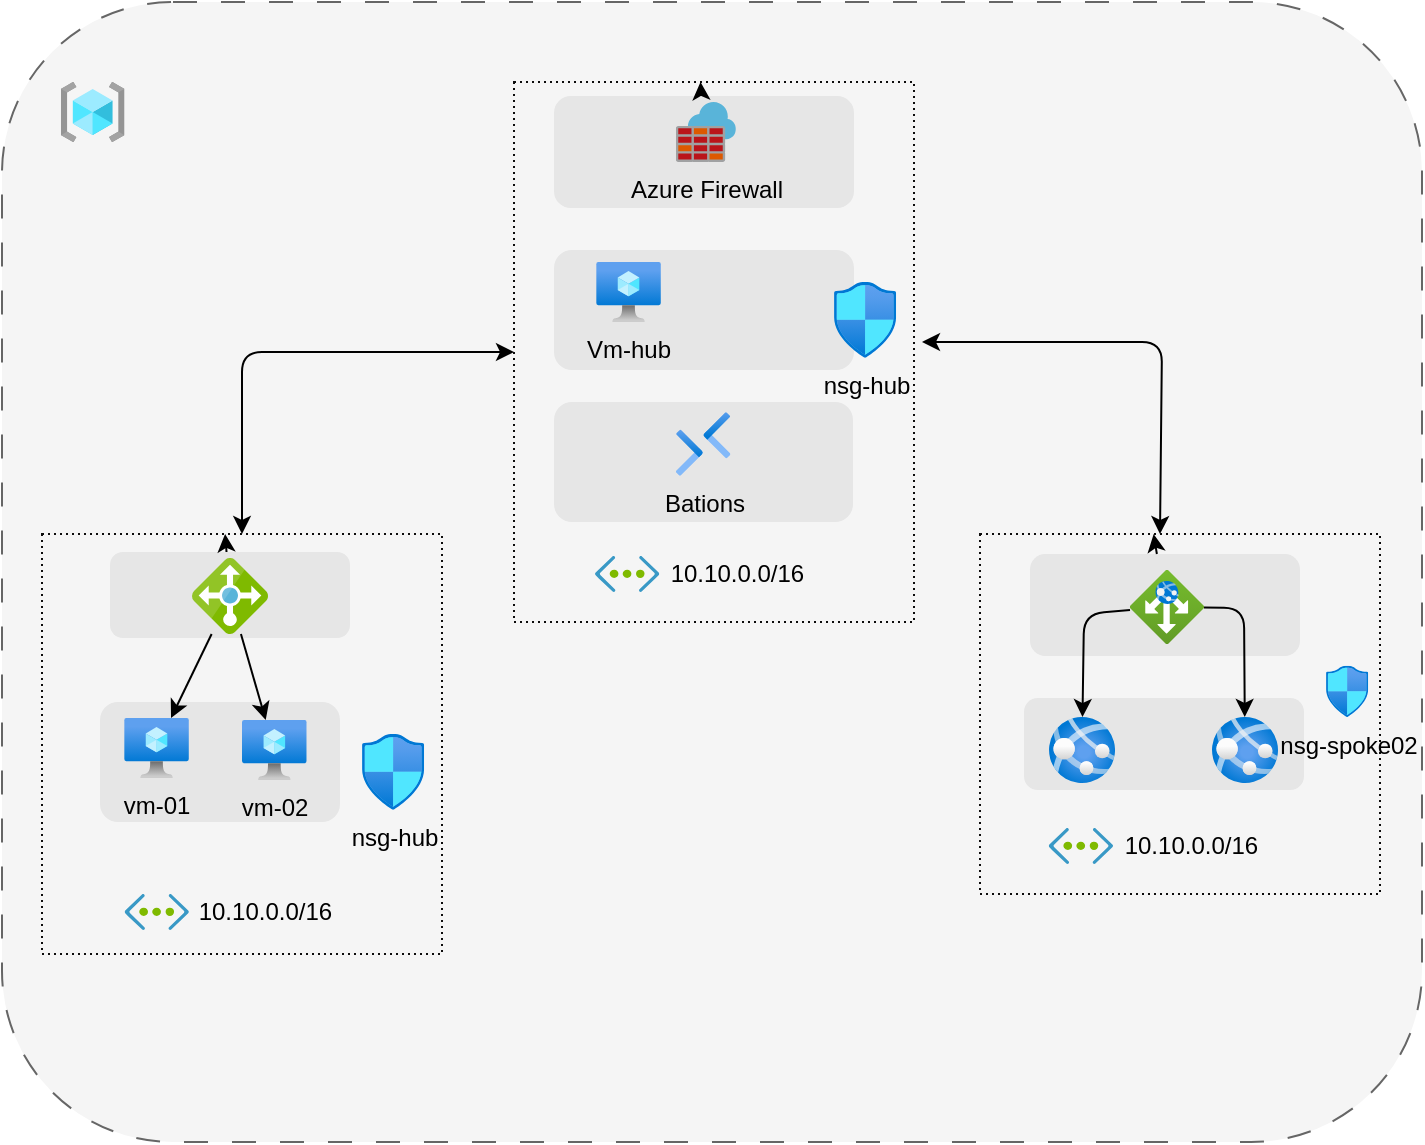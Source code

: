 <mxfile>
    <diagram id="tgDNibTG5m74yoMAJOJy" name="Page-1">
        <mxGraphModel dx="913" dy="635" grid="1" gridSize="10" guides="1" tooltips="1" connect="1" arrows="1" fold="1" page="1" pageScale="1" pageWidth="827" pageHeight="1169" math="0" shadow="0">
            <root>
                <mxCell id="0"/>
                <mxCell id="1" parent="0"/>
                <mxCell id="2" value="" style="rounded=1;whiteSpace=wrap;html=1;fillColor=#f5f5f5;fontColor=#333333;strokeColor=#666666;dashed=1;dashPattern=12 12;" vertex="1" parent="1">
                    <mxGeometry x="60" y="50" width="710" height="570" as="geometry"/>
                </mxCell>
                <mxCell id="47" style="edgeStyle=none;html=1;entryX=0.45;entryY=0;entryDx=0;entryDy=0;entryPerimeter=0;strokeColor=#000000;fontColor=#000000;startArrow=classic;startFill=1;" edge="1" parent="1" target="16">
                    <mxGeometry relative="1" as="geometry">
                        <mxPoint x="520" y="220" as="sourcePoint"/>
                        <Array as="points">
                            <mxPoint x="640" y="220"/>
                        </Array>
                    </mxGeometry>
                </mxCell>
                <mxCell id="6" value="" style="rounded=0;whiteSpace=wrap;html=1;fillColor=none;strokeColor=#0d0c0c;dashed=1;dashPattern=1 2;fontColor=#000000;" vertex="1" parent="1">
                    <mxGeometry x="316" y="90" width="200" height="270" as="geometry"/>
                </mxCell>
                <mxCell id="14" value="" style="rounded=1;whiteSpace=wrap;html=1;dashed=1;dashPattern=12 12;labelBackgroundColor=none;strokeColor=none;fillColor=#E6E6E6;gradientColor=none;" vertex="1" parent="1">
                    <mxGeometry x="336" y="250" width="149.51" height="60" as="geometry"/>
                </mxCell>
                <mxCell id="13" value="" style="rounded=1;whiteSpace=wrap;html=1;dashed=1;dashPattern=12 12;labelBackgroundColor=none;strokeColor=none;fillColor=#E6E6E6;gradientColor=none;" vertex="1" parent="1">
                    <mxGeometry x="336" y="174" width="150" height="60" as="geometry"/>
                </mxCell>
                <mxCell id="11" value="" style="rounded=1;whiteSpace=wrap;html=1;dashed=1;dashPattern=12 12;labelBackgroundColor=none;strokeColor=none;fillColor=#E6E6E6;gradientColor=none;" vertex="1" parent="1">
                    <mxGeometry x="336" y="97" width="150" height="56" as="geometry"/>
                </mxCell>
                <mxCell id="12" style="edgeStyle=none;html=1;fontColor=#000000;" edge="1" parent="1" source="11" target="6">
                    <mxGeometry relative="1" as="geometry"/>
                </mxCell>
                <mxCell id="3" value="" style="aspect=fixed;html=1;points=[];align=center;image;fontSize=12;image=img/lib/azure2/general/Resource_Groups.svg;" vertex="1" parent="1">
                    <mxGeometry x="89.41" y="90" width="31.88" height="30" as="geometry"/>
                </mxCell>
                <mxCell id="5" value="&amp;nbsp;10.10.0.0/16" style="sketch=0;aspect=fixed;html=1;points=[];align=left;image;fontSize=12;image=img/lib/mscae/Virtual_Network.svg;fontColor=#000000;labelBackgroundColor=none;labelPosition=right;verticalLabelPosition=middle;verticalAlign=middle;" vertex="1" parent="1">
                    <mxGeometry x="356.51" y="327" width="32.15" height="18" as="geometry"/>
                </mxCell>
                <mxCell id="8" value="Vm-hub" style="aspect=fixed;html=1;points=[];align=center;image;fontSize=12;image=img/lib/azure2/compute/Virtual_Machine.svg;dashed=1;dashPattern=12 12;strokeColor=#0d0c0c;fillColor=none;labelBackgroundColor=none;fontColor=#000000;" vertex="1" parent="1">
                    <mxGeometry x="357.09" y="180" width="32.35" height="30" as="geometry"/>
                </mxCell>
                <mxCell id="9" value="Azure Firewall" style="sketch=0;aspect=fixed;html=1;points=[];align=center;image;fontSize=12;image=img/lib/mscae/Azure_Firewall.svg;dashed=1;dashPattern=12 12;strokeColor=#0d0c0c;fillColor=none;labelBackgroundColor=none;fontColor=#000000;" vertex="1" parent="1">
                    <mxGeometry x="396.93" y="100" width="30" height="30" as="geometry"/>
                </mxCell>
                <mxCell id="10" value="Bations" style="aspect=fixed;html=1;points=[];align=center;image;fontSize=12;image=img/lib/azure2/networking/Bastions.svg;dashed=1;dashPattern=12 12;labelBackgroundColor=none;strokeColor=#0d0c0c;fontColor=#000000;fillColor=none;" vertex="1" parent="1">
                    <mxGeometry x="396.93" y="255" width="27.29" height="32" as="geometry"/>
                </mxCell>
                <mxCell id="15" value="nsg-hub" style="aspect=fixed;html=1;points=[];align=center;image;fontSize=12;image=img/lib/azure2/networking/Network_Security_Groups.svg;dashed=1;dashPattern=12 12;labelBackgroundColor=none;strokeColor=#0d0c0c;fontColor=#000000;fillColor=#E6E6E6;gradientColor=none;" vertex="1" parent="1">
                    <mxGeometry x="475.96" y="190" width="31.18" height="37.86" as="geometry"/>
                </mxCell>
                <mxCell id="16" value="" style="rounded=0;whiteSpace=wrap;html=1;fillColor=none;strokeColor=#0d0c0c;dashed=1;dashPattern=1 2;fontColor=#000000;" vertex="1" parent="1">
                    <mxGeometry x="549" y="316" width="200" height="180" as="geometry"/>
                </mxCell>
                <mxCell id="18" value="" style="rounded=1;whiteSpace=wrap;html=1;dashed=1;dashPattern=12 12;labelBackgroundColor=none;strokeColor=none;fillColor=#E6E6E6;gradientColor=none;" vertex="1" parent="1">
                    <mxGeometry x="571" y="398" width="140" height="46" as="geometry"/>
                </mxCell>
                <mxCell id="19" value="" style="rounded=1;whiteSpace=wrap;html=1;dashed=1;dashPattern=12 12;labelBackgroundColor=none;strokeColor=none;fillColor=#E6E6E6;gradientColor=none;" vertex="1" parent="1">
                    <mxGeometry x="574" y="326" width="135" height="51" as="geometry"/>
                </mxCell>
                <mxCell id="20" style="edgeStyle=none;html=1;fontColor=#000000;" edge="1" parent="1" source="19">
                    <mxGeometry relative="1" as="geometry">
                        <mxPoint x="635.832" y="316" as="targetPoint"/>
                    </mxGeometry>
                </mxCell>
                <mxCell id="21" value="&amp;nbsp;10.10.0.0/16" style="sketch=0;aspect=fixed;html=1;points=[];align=left;image;fontSize=12;image=img/lib/mscae/Virtual_Network.svg;fontColor=#000000;labelBackgroundColor=none;labelPosition=right;verticalLabelPosition=middle;verticalAlign=middle;" vertex="1" parent="1">
                    <mxGeometry x="583.36" y="463" width="32.15" height="18" as="geometry"/>
                </mxCell>
                <mxCell id="25" value="nsg-spoke02" style="aspect=fixed;html=1;points=[];align=center;image;fontSize=12;image=img/lib/azure2/networking/Network_Security_Groups.svg;dashed=1;dashPattern=12 12;labelBackgroundColor=none;strokeColor=#0d0c0c;fontColor=#000000;fillColor=#E6E6E6;gradientColor=none;" vertex="1" parent="1">
                    <mxGeometry x="722" y="381.83" width="21.14" height="25.67" as="geometry"/>
                </mxCell>
                <mxCell id="46" style="edgeStyle=none;html=1;entryX=0;entryY=0.5;entryDx=0;entryDy=0;strokeColor=#000000;fontColor=#000000;startArrow=classic;startFill=1;" edge="1" parent="1" source="26" target="6">
                    <mxGeometry relative="1" as="geometry">
                        <Array as="points">
                            <mxPoint x="180" y="225"/>
                        </Array>
                    </mxGeometry>
                </mxCell>
                <mxCell id="26" value="" style="rounded=0;whiteSpace=wrap;html=1;fillColor=none;strokeColor=#0d0c0c;dashed=1;dashPattern=1 2;fontColor=#000000;" vertex="1" parent="1">
                    <mxGeometry x="80" y="316" width="200" height="210" as="geometry"/>
                </mxCell>
                <mxCell id="28" value="" style="rounded=1;whiteSpace=wrap;html=1;dashed=1;dashPattern=12 12;labelBackgroundColor=none;strokeColor=none;fillColor=#E6E6E6;gradientColor=none;" vertex="1" parent="1">
                    <mxGeometry x="109" y="400" width="120" height="60" as="geometry"/>
                </mxCell>
                <mxCell id="29" value="" style="rounded=1;whiteSpace=wrap;html=1;dashed=1;dashPattern=12 12;labelBackgroundColor=none;strokeColor=none;fillColor=#E6E6E6;gradientColor=none;" vertex="1" parent="1">
                    <mxGeometry x="114" y="325" width="120" height="43" as="geometry"/>
                </mxCell>
                <mxCell id="30" style="edgeStyle=none;html=1;fontColor=#000000;" edge="1" parent="1" source="29" target="26">
                    <mxGeometry relative="1" as="geometry"/>
                </mxCell>
                <mxCell id="31" value="&amp;nbsp;10.10.0.0/16" style="sketch=0;aspect=fixed;html=1;points=[];align=left;image;fontSize=12;image=img/lib/mscae/Virtual_Network.svg;fontColor=#000000;labelBackgroundColor=none;labelPosition=right;verticalLabelPosition=middle;verticalAlign=middle;" vertex="1" parent="1">
                    <mxGeometry x="121.29" y="496" width="32.15" height="18" as="geometry"/>
                </mxCell>
                <mxCell id="32" value="vm-01" style="aspect=fixed;html=1;points=[];align=center;image;fontSize=12;image=img/lib/azure2/compute/Virtual_Machine.svg;dashed=1;dashPattern=12 12;strokeColor=#0d0c0c;fillColor=none;labelBackgroundColor=none;fontColor=#000000;" vertex="1" parent="1">
                    <mxGeometry x="121.09" y="408" width="32.35" height="30" as="geometry"/>
                </mxCell>
                <mxCell id="35" value="nsg-hub" style="aspect=fixed;html=1;points=[];align=center;image;fontSize=12;image=img/lib/azure2/networking/Network_Security_Groups.svg;dashed=1;dashPattern=12 12;labelBackgroundColor=none;strokeColor=#0d0c0c;fontColor=#000000;fillColor=#E6E6E6;gradientColor=none;" vertex="1" parent="1">
                    <mxGeometry x="239.96" y="416" width="31.18" height="37.86" as="geometry"/>
                </mxCell>
                <mxCell id="39" style="edgeStyle=none;html=1;fontColor=#000000;strokeColor=#000000;" edge="1" parent="1" source="36" target="38">
                    <mxGeometry relative="1" as="geometry">
                        <Array as="points">
                            <mxPoint x="681" y="353"/>
                        </Array>
                    </mxGeometry>
                </mxCell>
                <mxCell id="40" style="edgeStyle=none;html=1;strokeColor=#000000;fontColor=#000000;" edge="1" parent="1" source="36" target="37">
                    <mxGeometry relative="1" as="geometry">
                        <Array as="points">
                            <mxPoint x="601" y="356"/>
                        </Array>
                    </mxGeometry>
                </mxCell>
                <mxCell id="36" value="" style="aspect=fixed;html=1;points=[];align=center;image;fontSize=12;image=img/lib/azure2/networking/Application_Gateways.svg;dashed=1;dashPattern=12 12;labelBackgroundColor=none;strokeColor=#0d0c0c;fontColor=#000000;fillColor=#E6E6E6;gradientColor=none;" vertex="1" parent="1">
                    <mxGeometry x="624" y="334" width="37" height="37" as="geometry"/>
                </mxCell>
                <mxCell id="37" value="" style="aspect=fixed;html=1;points=[];align=center;image;fontSize=12;image=img/lib/azure2/app_services/App_Services.svg;dashed=1;dashPattern=12 12;labelBackgroundColor=none;strokeColor=#0d0c0c;fontColor=#000000;fillColor=#E6E6E6;gradientColor=none;" vertex="1" parent="1">
                    <mxGeometry x="583.51" y="407.5" width="33" height="33" as="geometry"/>
                </mxCell>
                <mxCell id="38" value="" style="aspect=fixed;html=1;points=[];align=center;image;fontSize=12;image=img/lib/azure2/app_services/App_Services.svg;dashed=1;dashPattern=12 12;labelBackgroundColor=none;strokeColor=#0d0c0c;fontColor=#000000;fillColor=#E6E6E6;gradientColor=none;" vertex="1" parent="1">
                    <mxGeometry x="665" y="407.5" width="33" height="33" as="geometry"/>
                </mxCell>
                <mxCell id="44" style="edgeStyle=none;html=1;strokeColor=#000000;fontColor=#000000;" edge="1" parent="1" source="41" target="32">
                    <mxGeometry relative="1" as="geometry"/>
                </mxCell>
                <mxCell id="45" style="edgeStyle=none;html=1;strokeColor=#000000;fontColor=#000000;" edge="1" parent="1" source="41" target="42">
                    <mxGeometry relative="1" as="geometry"/>
                </mxCell>
                <mxCell id="41" value="" style="sketch=0;aspect=fixed;html=1;points=[];align=center;image;fontSize=12;image=img/lib/mscae/Load_Balancer_feature.svg;dashed=1;dashPattern=12 12;labelBackgroundColor=none;strokeColor=#0d0c0c;fontColor=#000000;fillColor=#E6E6E6;gradientColor=none;" vertex="1" parent="1">
                    <mxGeometry x="155" y="328" width="38" height="38" as="geometry"/>
                </mxCell>
                <mxCell id="42" value="vm-02" style="aspect=fixed;html=1;points=[];align=center;image;fontSize=12;image=img/lib/azure2/compute/Virtual_Machine.svg;dashed=1;dashPattern=12 12;strokeColor=#0d0c0c;fillColor=none;labelBackgroundColor=none;fontColor=#000000;" vertex="1" parent="1">
                    <mxGeometry x="180.0" y="409" width="32.35" height="30" as="geometry"/>
                </mxCell>
            </root>
        </mxGraphModel>
    </diagram>
</mxfile>